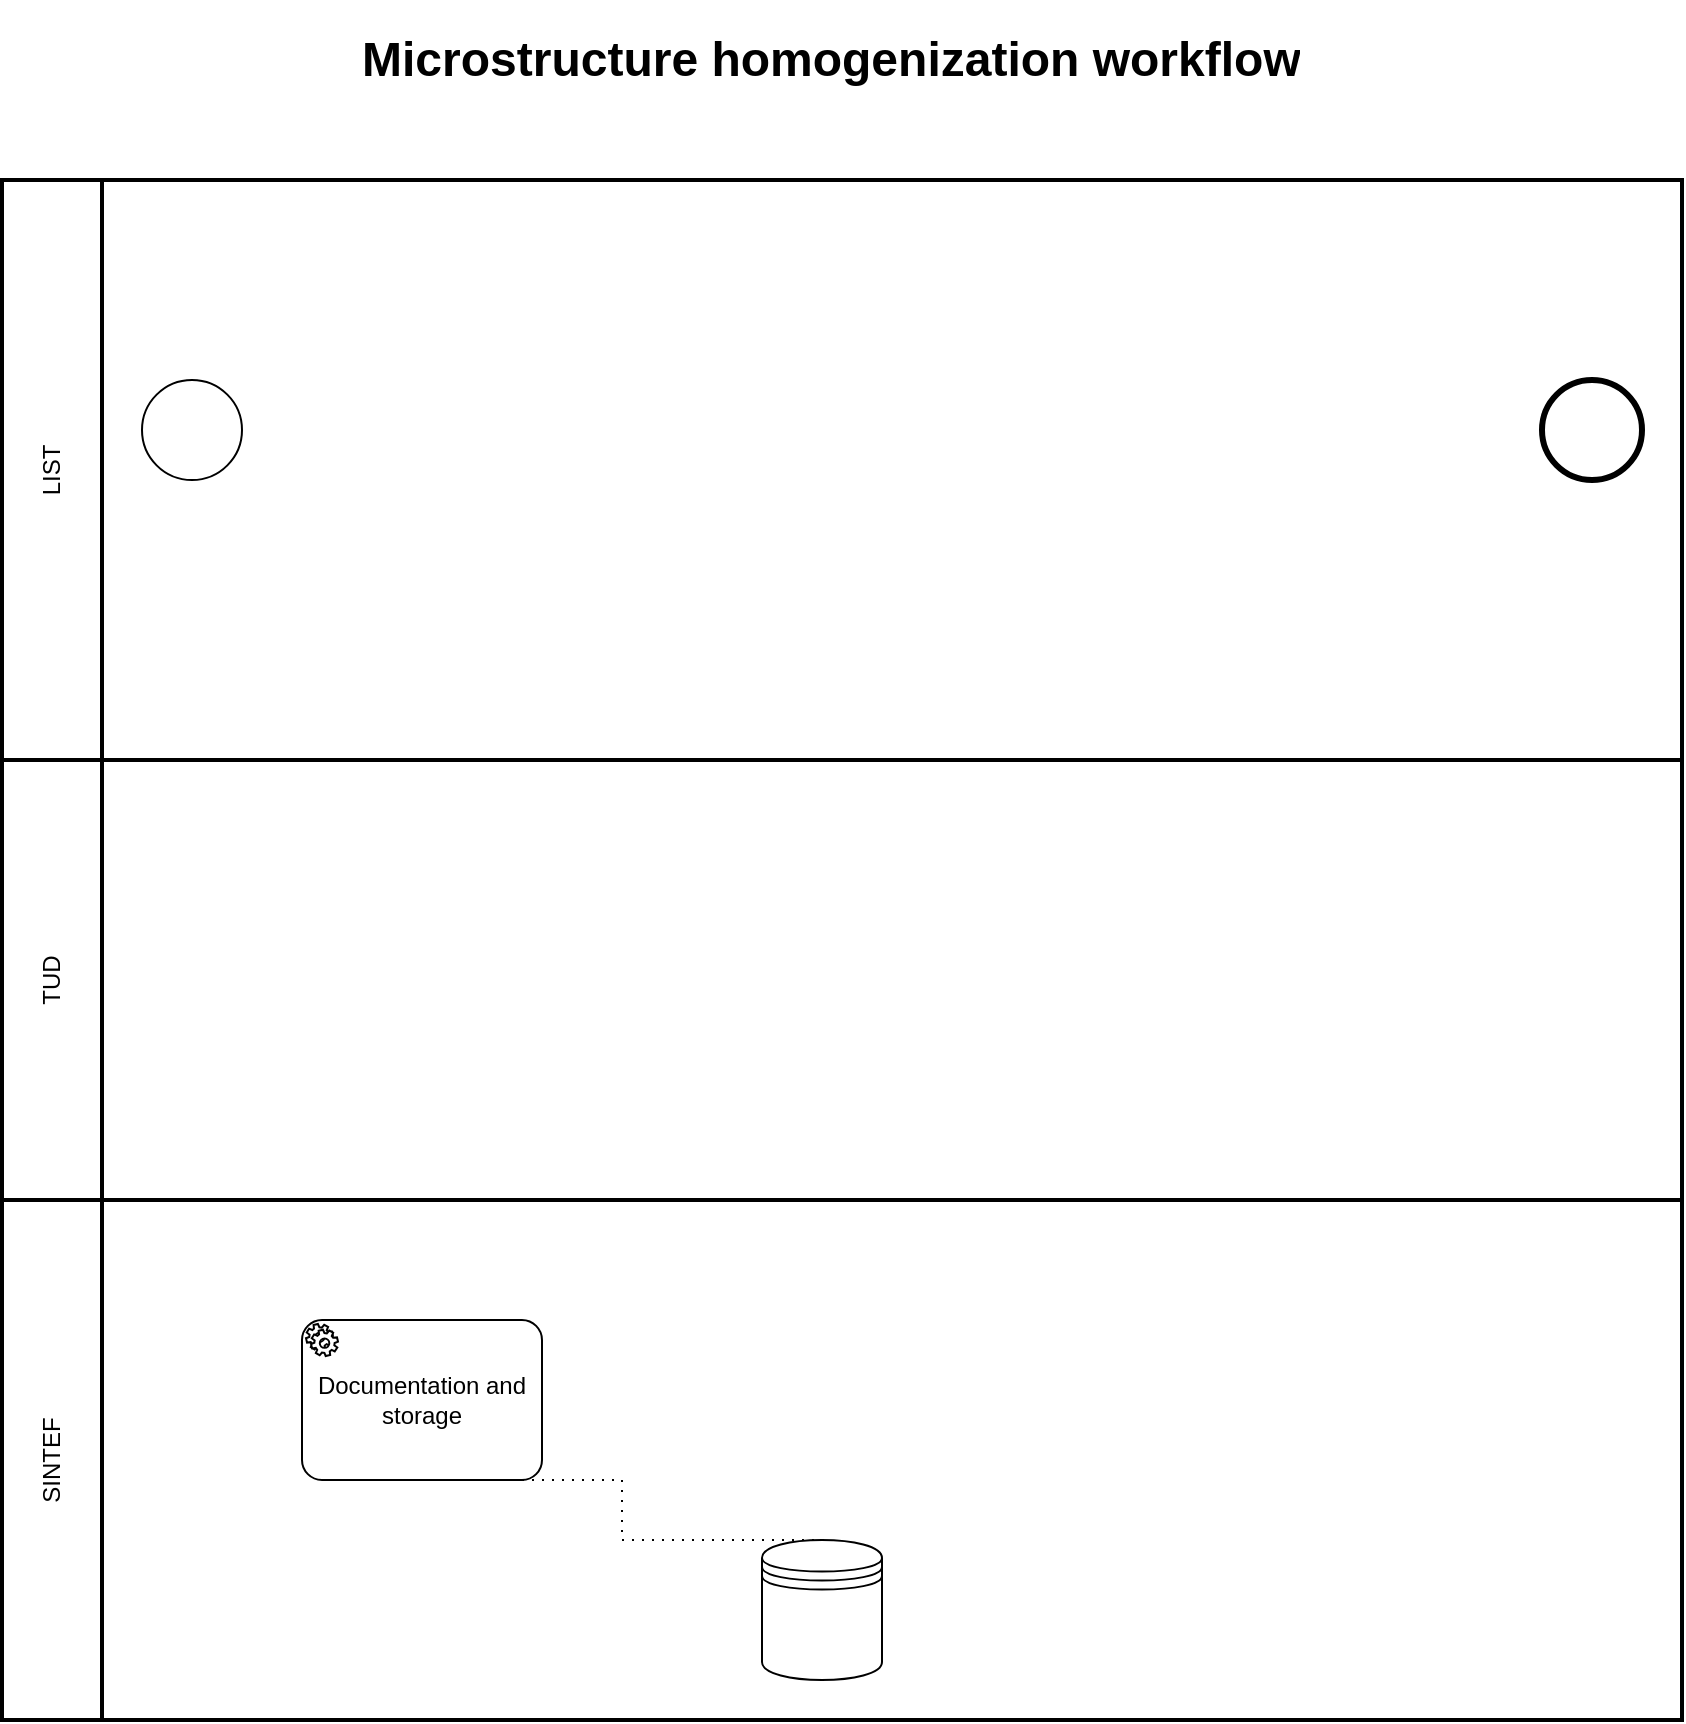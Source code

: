 <mxfile version="24.0.2" type="github" pages="2">
  <diagram name="microstructure_homogenization" id="2a216829-ef6e-dabb-86c1-c78162f3ba2b">
    <mxGraphModel dx="2360" dy="1533" grid="1" gridSize="10" guides="1" tooltips="1" connect="1" arrows="1" fold="1" page="1" pageScale="1" pageWidth="850" pageHeight="1100" background="none" math="0" shadow="0">
      <root>
        <mxCell id="0" />
        <mxCell id="1" parent="0" />
        <mxCell id="Ow_sgtAgn3BazwAQavvg-2" value="LIST" style="swimlane;html=1;startSize=50;fontStyle=0;collapsible=0;horizontal=0;swimlaneLine=1;swimlaneFillColor=#ffffff;strokeWidth=2;whiteSpace=wrap;" vertex="1" parent="1">
          <mxGeometry x="70" y="120" width="840" height="290" as="geometry" />
        </mxCell>
        <mxCell id="Ow_sgtAgn3BazwAQavvg-6" value="" style="points=[[0.145,0.145,0],[0.5,0,0],[0.855,0.145,0],[1,0.5,0],[0.855,0.855,0],[0.5,1,0],[0.145,0.855,0],[0,0.5,0]];shape=mxgraph.bpmn.event;html=1;verticalLabelPosition=bottom;labelBackgroundColor=#ffffff;verticalAlign=top;align=center;perimeter=ellipsePerimeter;outlineConnect=0;aspect=fixed;outline=end;symbol=terminate2;" vertex="1" parent="Ow_sgtAgn3BazwAQavvg-2">
          <mxGeometry x="770" y="100" width="50" height="50" as="geometry" />
        </mxCell>
        <mxCell id="Ow_sgtAgn3BazwAQavvg-7" value="" style="points=[[0.145,0.145,0],[0.5,0,0],[0.855,0.145,0],[1,0.5,0],[0.855,0.855,0],[0.5,1,0],[0.145,0.855,0],[0,0.5,0]];shape=mxgraph.bpmn.event;html=1;verticalLabelPosition=bottom;labelBackgroundColor=#ffffff;verticalAlign=top;align=center;perimeter=ellipsePerimeter;outlineConnect=0;aspect=fixed;outline=standard;symbol=general;" vertex="1" parent="Ow_sgtAgn3BazwAQavvg-2">
          <mxGeometry x="70" y="100" width="50" height="50" as="geometry" />
        </mxCell>
        <mxCell id="Ow_sgtAgn3BazwAQavvg-3" value="TUD" style="swimlane;html=1;startSize=50;fontStyle=0;collapsible=0;horizontal=0;swimlaneLine=1;swimlaneFillColor=#ffffff;strokeWidth=2;whiteSpace=wrap;" vertex="1" parent="1">
          <mxGeometry x="70" y="410" width="840" height="220" as="geometry" />
        </mxCell>
        <mxCell id="Ow_sgtAgn3BazwAQavvg-4" value="SINTEF" style="swimlane;html=1;startSize=50;fontStyle=0;collapsible=0;horizontal=0;swimlaneLine=1;swimlaneFillColor=#ffffff;strokeWidth=2;whiteSpace=wrap;" vertex="1" parent="1">
          <mxGeometry x="70" y="630" width="840" height="260" as="geometry" />
        </mxCell>
        <mxCell id="Ow_sgtAgn3BazwAQavvg-5" value="Documentation and storage" style="points=[[0.25,0,0],[0.5,0,0],[0.75,0,0],[1,0.25,0],[1,0.5,0],[1,0.75,0],[0.75,1,0],[0.5,1,0],[0.25,1,0],[0,0.75,0],[0,0.5,0],[0,0.25,0]];shape=mxgraph.bpmn.task;whiteSpace=wrap;rectStyle=rounded;size=10;html=1;container=1;expand=0;collapsible=0;taskMarker=service;" vertex="1" parent="Ow_sgtAgn3BazwAQavvg-4">
          <mxGeometry x="150" y="60" width="120" height="80" as="geometry" />
        </mxCell>
        <mxCell id="Ow_sgtAgn3BazwAQavvg-9" value="" style="shape=datastore;html=1;labelPosition=center;verticalLabelPosition=bottom;align=center;verticalAlign=top;" vertex="1" parent="Ow_sgtAgn3BazwAQavvg-4">
          <mxGeometry x="380" y="170" width="60" height="70" as="geometry" />
        </mxCell>
        <mxCell id="Ow_sgtAgn3BazwAQavvg-10" value="" style="edgeStyle=elbowEdgeStyle;fontSize=12;html=1;endFill=0;startFill=0;endSize=6;startSize=6;dashed=1;dashPattern=1 4;endArrow=none;startArrow=none;rounded=0;exitX=0.5;exitY=1;exitDx=0;exitDy=0;exitPerimeter=0;entryX=0.5;entryY=0;entryDx=0;entryDy=0;" edge="1" parent="Ow_sgtAgn3BazwAQavvg-4" source="Ow_sgtAgn3BazwAQavvg-5" target="Ow_sgtAgn3BazwAQavvg-9">
          <mxGeometry width="160" relative="1" as="geometry">
            <mxPoint x="300" y="120" as="sourcePoint" />
            <mxPoint x="460" y="120" as="targetPoint" />
            <Array as="points" />
          </mxGeometry>
        </mxCell>
        <mxCell id="Ow_sgtAgn3BazwAQavvg-8" value="&lt;h1&gt;Microstructure homogenization workflow&lt;br&gt;&lt;/h1&gt;" style="text;html=1;spacing=5;spacingTop=-20;whiteSpace=wrap;overflow=hidden;rounded=0;" vertex="1" parent="1">
          <mxGeometry x="245" y="40" width="490" height="60" as="geometry" />
        </mxCell>
      </root>
    </mxGraphModel>
  </diagram>
  <diagram id="NhlDa7ss-MitgPKGdsCW" name="sofc_performance">
    <mxGraphModel dx="1111" dy="721" grid="1" gridSize="10" guides="1" tooltips="1" connect="1" arrows="1" fold="1" page="1" pageScale="1" pageWidth="827" pageHeight="1169" math="0" shadow="0">
      <root>
        <mxCell id="0" />
        <mxCell id="1" parent="0" />
        <mxCell id="40vpw8KIt3N2z_lgxEn6-1" value="LIST" style="swimlane;html=1;startSize=50;fontStyle=0;collapsible=0;horizontal=0;swimlaneLine=1;swimlaneFillColor=#ffffff;strokeWidth=2;whiteSpace=wrap;" vertex="1" parent="1">
          <mxGeometry x="70" y="100" width="1040" height="310" as="geometry" />
        </mxCell>
        <mxCell id="40vpw8KIt3N2z_lgxEn6-2" value="End" style="points=[[0.145,0.145,0],[0.5,0,0],[0.855,0.145,0],[1,0.5,0],[0.855,0.855,0],[0.5,1,0],[0.145,0.855,0],[0,0.5,0]];shape=mxgraph.bpmn.event;html=1;verticalLabelPosition=bottom;labelBackgroundColor=#ffffff;verticalAlign=top;align=center;perimeter=ellipsePerimeter;outlineConnect=0;aspect=fixed;outline=end;symbol=terminate2;" vertex="1" parent="40vpw8KIt3N2z_lgxEn6-1">
          <mxGeometry x="960" y="143" width="50" height="50" as="geometry" />
        </mxCell>
        <mxCell id="40vpw8KIt3N2z_lgxEn6-13" style="edgeStyle=orthogonalEdgeStyle;rounded=0;orthogonalLoop=1;jettySize=auto;html=1;exitX=1;exitY=0.5;exitDx=0;exitDy=0;exitPerimeter=0;entryX=0;entryY=0.5;entryDx=0;entryDy=0;entryPerimeter=0;" edge="1" parent="40vpw8KIt3N2z_lgxEn6-1" source="40vpw8KIt3N2z_lgxEn6-3" target="40vpw8KIt3N2z_lgxEn6-35">
          <mxGeometry relative="1" as="geometry">
            <mxPoint x="150" y="240" as="targetPoint" />
          </mxGeometry>
        </mxCell>
        <mxCell id="40vpw8KIt3N2z_lgxEn6-3" value="Start" style="points=[[0.145,0.145,0],[0.5,0,0],[0.855,0.145,0],[1,0.5,0],[0.855,0.855,0],[0.5,1,0],[0.145,0.855,0],[0,0.5,0]];shape=mxgraph.bpmn.event;html=1;verticalLabelPosition=bottom;labelBackgroundColor=#ffffff;verticalAlign=top;align=center;perimeter=ellipsePerimeter;outlineConnect=0;aspect=fixed;outline=standard;symbol=general;" vertex="1" parent="40vpw8KIt3N2z_lgxEn6-1">
          <mxGeometry x="70" y="143" width="50" height="50" as="geometry" />
        </mxCell>
        <mxCell id="40vpw8KIt3N2z_lgxEn6-10" value="COMSOL simulations" style="points=[[0.25,0,0],[0.5,0,0],[0.75,0,0],[1,0.25,0],[1,0.5,0],[1,0.75,0],[0.75,1,0],[0.5,1,0],[0.25,1,0],[0,0.75,0],[0,0.5,0],[0,0.25,0]];shape=mxgraph.bpmn.task;whiteSpace=wrap;rectStyle=rounded;size=10;html=1;container=1;expand=0;collapsible=0;taskMarker=abstract;isLoopStandard=1;fontSize=15;" vertex="1" parent="40vpw8KIt3N2z_lgxEn6-1">
          <mxGeometry x="380" y="128" width="120" height="80" as="geometry" />
        </mxCell>
        <mxCell id="40vpw8KIt3N2z_lgxEn6-11" value="List of simulation parameters" style="shape=mxgraph.bpmn.data;labelPosition=center;verticalLabelPosition=bottom;align=center;verticalAlign=top;size=15;html=1;bpmnTransferType=input;isCollection=1;" vertex="1" parent="40vpw8KIt3N2z_lgxEn6-1">
          <mxGeometry x="320" y="30" width="40" height="60" as="geometry" />
        </mxCell>
        <mxCell id="40vpw8KIt3N2z_lgxEn6-14" value="List of simulation results" style="shape=mxgraph.bpmn.data;labelPosition=center;verticalLabelPosition=bottom;align=center;verticalAlign=top;size=15;html=1;bpmnTransferType=output;isCollection=1;" vertex="1" parent="40vpw8KIt3N2z_lgxEn6-1">
          <mxGeometry x="534" y="30" width="40" height="60" as="geometry" />
        </mxCell>
        <mxCell id="40vpw8KIt3N2z_lgxEn6-19" style="edgeStyle=orthogonalEdgeStyle;rounded=0;orthogonalLoop=1;jettySize=auto;html=1;exitX=1;exitY=0.5;exitDx=0;exitDy=0;exitPerimeter=0;entryX=0;entryY=0.5;entryDx=0;entryDy=0;entryPerimeter=0;" edge="1" parent="40vpw8KIt3N2z_lgxEn6-1" source="40vpw8KIt3N2z_lgxEn6-10" target="40vpw8KIt3N2z_lgxEn6-36">
          <mxGeometry relative="1" as="geometry">
            <mxPoint x="590" y="190" as="targetPoint" />
          </mxGeometry>
        </mxCell>
        <mxCell id="40vpw8KIt3N2z_lgxEn6-22" style="edgeStyle=orthogonalEdgeStyle;rounded=0;orthogonalLoop=1;jettySize=auto;html=1;entryX=0;entryY=0.5;entryDx=0;entryDy=0;entryPerimeter=0;exitX=1;exitY=0.5;exitDx=0;exitDy=0;exitPerimeter=0;" edge="1" parent="40vpw8KIt3N2z_lgxEn6-1" source="40vpw8KIt3N2z_lgxEn6-36" target="40vpw8KIt3N2z_lgxEn6-2">
          <mxGeometry relative="1" as="geometry">
            <mxPoint x="760" y="190" as="sourcePoint" />
          </mxGeometry>
        </mxCell>
        <mxCell id="40vpw8KIt3N2z_lgxEn6-25" value="Performance table for ML training" style="shape=mxgraph.bpmn.data;labelPosition=center;verticalLabelPosition=bottom;align=center;verticalAlign=top;size=15;html=1;bpmnTransferType=output;" vertex="1" parent="40vpw8KIt3N2z_lgxEn6-1">
          <mxGeometry x="770" y="30" width="40" height="60" as="geometry" />
        </mxCell>
        <mxCell id="40vpw8KIt3N2z_lgxEn6-29" style="edgeStyle=orthogonalEdgeStyle;rounded=0;orthogonalLoop=1;jettySize=auto;html=1;exitX=0;exitY=0;exitDx=40;exitDy=37.5;exitPerimeter=0;entryX=1;entryY=1;entryDx=0;entryDy=0;entryPerimeter=0;" edge="1" parent="40vpw8KIt3N2z_lgxEn6-1" source="40vpw8KIt3N2z_lgxEn6-11" target="40vpw8KIt3N2z_lgxEn6-11">
          <mxGeometry relative="1" as="geometry" />
        </mxCell>
        <mxCell id="40vpw8KIt3N2z_lgxEn6-30" value="" style="edgeStyle=elbowEdgeStyle;fontSize=12;html=1;endFill=0;startFill=0;endSize=6;startSize=6;dashed=1;dashPattern=1 4;endArrow=none;startArrow=none;rounded=0;exitX=0.5;exitY=0;exitDx=0;exitDy=0;exitPerimeter=0;entryX=0;entryY=0.5;entryDx=0;entryDy=0;entryPerimeter=0;" edge="1" parent="40vpw8KIt3N2z_lgxEn6-1" source="40vpw8KIt3N2z_lgxEn6-35" target="40vpw8KIt3N2z_lgxEn6-11">
          <mxGeometry width="160" relative="1" as="geometry">
            <mxPoint x="260" y="320" as="sourcePoint" />
            <mxPoint x="420" y="320" as="targetPoint" />
            <Array as="points">
              <mxPoint x="250" y="100" />
            </Array>
          </mxGeometry>
        </mxCell>
        <mxCell id="40vpw8KIt3N2z_lgxEn6-32" value="" style="edgeStyle=elbowEdgeStyle;fontSize=12;html=1;endFill=0;startFill=0;endSize=6;startSize=6;dashed=1;dashPattern=1 4;endArrow=none;startArrow=none;rounded=0;exitX=0.75;exitY=0;exitDx=0;exitDy=0;exitPerimeter=0;entryX=0;entryY=0.5;entryDx=0;entryDy=0;entryPerimeter=0;" edge="1" parent="40vpw8KIt3N2z_lgxEn6-1" source="40vpw8KIt3N2z_lgxEn6-10" target="40vpw8KIt3N2z_lgxEn6-14">
          <mxGeometry width="160" relative="1" as="geometry">
            <mxPoint x="260" y="138" as="sourcePoint" />
            <mxPoint x="178" y="70" as="targetPoint" />
            <Array as="points">
              <mxPoint x="470" y="110" />
            </Array>
          </mxGeometry>
        </mxCell>
        <mxCell id="40vpw8KIt3N2z_lgxEn6-33" value="" style="edgeStyle=elbowEdgeStyle;fontSize=12;html=1;endFill=0;startFill=0;endSize=6;startSize=6;dashed=1;dashPattern=1 4;endArrow=none;startArrow=none;rounded=0;exitX=0.5;exitY=0;exitDx=0;exitDy=0;exitPerimeter=0;entryX=0;entryY=0.5;entryDx=0;entryDy=0;entryPerimeter=0;" edge="1" parent="40vpw8KIt3N2z_lgxEn6-1" target="40vpw8KIt3N2z_lgxEn6-25">
          <mxGeometry width="160" relative="1" as="geometry">
            <mxPoint x="670" y="128" as="sourcePoint" />
            <mxPoint x="188" y="80" as="targetPoint" />
            <Array as="points">
              <mxPoint x="670" y="90" />
            </Array>
          </mxGeometry>
        </mxCell>
        <mxCell id="40vpw8KIt3N2z_lgxEn6-35" value="Random parameters distribution" style="points=[[0.25,0,0],[0.5,0,0],[0.75,0,0],[1,0.25,0],[1,0.5,0],[1,0.75,0],[0.75,1,0],[0.5,1,0],[0.25,1,0],[0,0.75,0],[0,0.5,0],[0,0.25,0]];shape=mxgraph.bpmn.task;whiteSpace=wrap;rectStyle=rounded;size=10;html=1;container=1;expand=0;collapsible=0;taskMarker=script;fontSize=14;" vertex="1" parent="40vpw8KIt3N2z_lgxEn6-1">
          <mxGeometry x="200" y="128" width="120" height="80" as="geometry" />
        </mxCell>
        <mxCell id="40vpw8KIt3N2z_lgxEn6-36" value="Results post-processing" style="points=[[0.25,0,0],[0.5,0,0],[0.75,0,0],[1,0.25,0],[1,0.5,0],[1,0.75,0],[0.75,1,0],[0.5,1,0],[0.25,1,0],[0,0.75,0],[0,0.5,0],[0,0.25,0]];shape=mxgraph.bpmn.task;whiteSpace=wrap;rectStyle=rounded;size=10;html=1;container=1;expand=0;collapsible=0;taskMarker=script;fontSize=14;" vertex="1" parent="40vpw8KIt3N2z_lgxEn6-1">
          <mxGeometry x="610" y="128" width="120" height="80" as="geometry" />
        </mxCell>
        <mxCell id="40vpw8KIt3N2z_lgxEn6-37" value="" style="edgeStyle=elbowEdgeStyle;fontSize=12;html=1;endArrow=blockThin;endFill=1;rounded=0;exitX=1;exitY=0.5;exitDx=0;exitDy=0;exitPerimeter=0;entryX=0;entryY=0.5;entryDx=0;entryDy=0;entryPerimeter=0;" edge="1" parent="40vpw8KIt3N2z_lgxEn6-1" source="40vpw8KIt3N2z_lgxEn6-35" target="40vpw8KIt3N2z_lgxEn6-10">
          <mxGeometry width="160" relative="1" as="geometry">
            <mxPoint x="260" y="270" as="sourcePoint" />
            <mxPoint x="420" y="270" as="targetPoint" />
          </mxGeometry>
        </mxCell>
        <mxCell id="40vpw8KIt3N2z_lgxEn6-38" value="Design space parameters" style="shape=mxgraph.bpmn.data;labelPosition=center;verticalLabelPosition=bottom;align=center;verticalAlign=top;size=15;html=1;bpmnTransferType=input;" vertex="1" parent="40vpw8KIt3N2z_lgxEn6-1">
          <mxGeometry x="130" y="30" width="40" height="60" as="geometry" />
        </mxCell>
        <mxCell id="40vpw8KIt3N2z_lgxEn6-39" value="" style="edgeStyle=elbowEdgeStyle;fontSize=12;html=1;endFill=0;startFill=0;endSize=6;startSize=6;dashed=1;dashPattern=1 4;endArrow=none;startArrow=none;rounded=0;exitX=0.25;exitY=0;exitDx=0;exitDy=0;exitPerimeter=0;" edge="1" parent="40vpw8KIt3N2z_lgxEn6-1" source="40vpw8KIt3N2z_lgxEn6-35">
          <mxGeometry width="160" relative="1" as="geometry">
            <mxPoint x="270" y="138" as="sourcePoint" />
            <mxPoint x="170" y="70" as="targetPoint" />
            <Array as="points">
              <mxPoint x="230" y="100" />
            </Array>
          </mxGeometry>
        </mxCell>
        <mxCell id="40vpw8KIt3N2z_lgxEn6-5" value="SINTEF" style="swimlane;html=1;startSize=50;fontStyle=0;collapsible=0;horizontal=0;swimlaneLine=1;swimlaneFillColor=#ffffff;strokeWidth=2;whiteSpace=wrap;" vertex="1" parent="1">
          <mxGeometry x="70" y="410" width="1040" height="260" as="geometry" />
        </mxCell>
        <mxCell id="40vpw8KIt3N2z_lgxEn6-6" value="Documentation and storage" style="points=[[0.25,0,0],[0.5,0,0],[0.75,0,0],[1,0.25,0],[1,0.5,0],[1,0.75,0],[0.75,1,0],[0.5,1,0],[0.25,1,0],[0,0.75,0],[0,0.5,0],[0,0.25,0]];shape=mxgraph.bpmn.task;whiteSpace=wrap;rectStyle=rounded;size=10;html=1;container=1;expand=0;collapsible=0;taskMarker=service;fontSize=15;" vertex="1" parent="40vpw8KIt3N2z_lgxEn6-5">
          <mxGeometry x="344" y="60" width="120" height="80" as="geometry" />
        </mxCell>
        <mxCell id="40vpw8KIt3N2z_lgxEn6-7" value="Dataspace" style="shape=datastore;html=1;labelPosition=center;verticalLabelPosition=bottom;align=center;verticalAlign=top;" vertex="1" parent="40vpw8KIt3N2z_lgxEn6-5">
          <mxGeometry x="544" y="110" width="110" height="100" as="geometry" />
        </mxCell>
        <mxCell id="40vpw8KIt3N2z_lgxEn6-8" value="" style="edgeStyle=elbowEdgeStyle;fontSize=12;html=1;endFill=0;startFill=0;endSize=6;startSize=6;dashed=1;dashPattern=1 4;endArrow=none;startArrow=none;rounded=0;exitX=0.5;exitY=1;exitDx=0;exitDy=0;exitPerimeter=0;entryX=0;entryY=0.7;entryDx=0;entryDy=0;" edge="1" parent="40vpw8KIt3N2z_lgxEn6-5" source="40vpw8KIt3N2z_lgxEn6-6" target="40vpw8KIt3N2z_lgxEn6-7">
          <mxGeometry width="160" relative="1" as="geometry">
            <mxPoint x="300" y="120" as="sourcePoint" />
            <mxPoint x="460" y="120" as="targetPoint" />
            <Array as="points">
              <mxPoint x="404" y="160" />
            </Array>
          </mxGeometry>
        </mxCell>
        <mxCell id="40vpw8KIt3N2z_lgxEn6-9" value="&lt;h1&gt;SOFC performance workflow&lt;br&gt;&lt;/h1&gt;" style="text;html=1;spacing=5;spacingTop=-20;whiteSpace=wrap;overflow=hidden;rounded=0;" vertex="1" parent="1">
          <mxGeometry x="245" y="40" width="490" height="60" as="geometry" />
        </mxCell>
        <mxCell id="40vpw8KIt3N2z_lgxEn6-26" value="" style="dashed=1;dashPattern=8 4;endArrow=blockThin;endFill=1;startArrow=oval;startFill=0;endSize=6;startSize=4;html=1;rounded=0;entryX=0.75;entryY=0;entryDx=0;entryDy=0;entryPerimeter=0;exitX=0.5;exitY=1;exitDx=0;exitDy=0;exitPerimeter=0;" edge="1" parent="1" source="40vpw8KIt3N2z_lgxEn6-36" target="40vpw8KIt3N2z_lgxEn6-6">
          <mxGeometry width="160" relative="1" as="geometry">
            <mxPoint x="760" y="350" as="sourcePoint" />
            <mxPoint x="490" y="420" as="targetPoint" />
          </mxGeometry>
        </mxCell>
        <mxCell id="40vpw8KIt3N2z_lgxEn6-28" value="" style="dashed=1;dashPattern=8 4;endArrow=blockThin;endFill=1;startArrow=oval;startFill=0;endSize=6;startSize=4;html=1;rounded=0;exitX=0.5;exitY=1;exitDx=0;exitDy=0;exitPerimeter=0;" edge="1" parent="1" source="40vpw8KIt3N2z_lgxEn6-10" target="40vpw8KIt3N2z_lgxEn6-6">
          <mxGeometry width="160" relative="1" as="geometry">
            <mxPoint x="560" y="295" as="sourcePoint" />
            <mxPoint x="314" y="700" as="targetPoint" />
          </mxGeometry>
        </mxCell>
        <mxCell id="40vpw8KIt3N2z_lgxEn6-40" value="" style="dashed=1;dashPattern=8 4;endArrow=blockThin;endFill=1;startArrow=oval;startFill=0;endSize=6;startSize=4;html=1;rounded=0;exitX=0.5;exitY=1;exitDx=0;exitDy=0;exitPerimeter=0;entryX=0.25;entryY=0;entryDx=0;entryDy=0;entryPerimeter=0;" edge="1" parent="1" source="40vpw8KIt3N2z_lgxEn6-35" target="40vpw8KIt3N2z_lgxEn6-6">
          <mxGeometry width="160" relative="1" as="geometry">
            <mxPoint x="520" y="318" as="sourcePoint" />
            <mxPoint x="491" y="480" as="targetPoint" />
          </mxGeometry>
        </mxCell>
      </root>
    </mxGraphModel>
  </diagram>
</mxfile>
